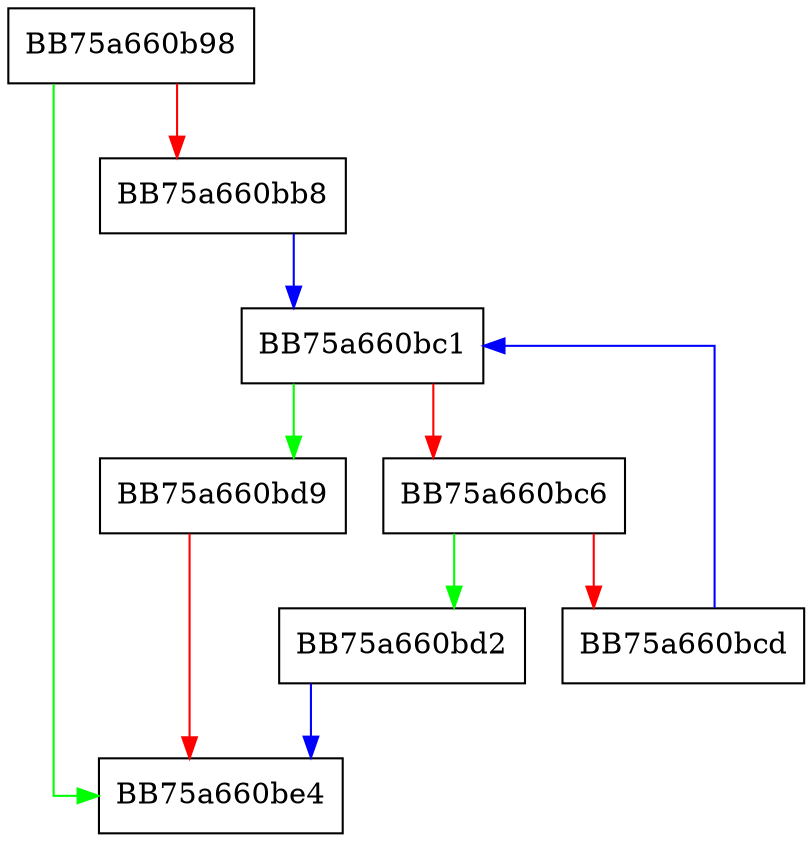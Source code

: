 digraph EnsurePaddingBytes {
  node [shape="box"];
  graph [splines=ortho];
  BB75a660b98 -> BB75a660be4 [color="green"];
  BB75a660b98 -> BB75a660bb8 [color="red"];
  BB75a660bb8 -> BB75a660bc1 [color="blue"];
  BB75a660bc1 -> BB75a660bd9 [color="green"];
  BB75a660bc1 -> BB75a660bc6 [color="red"];
  BB75a660bc6 -> BB75a660bd2 [color="green"];
  BB75a660bc6 -> BB75a660bcd [color="red"];
  BB75a660bcd -> BB75a660bc1 [color="blue"];
  BB75a660bd2 -> BB75a660be4 [color="blue"];
  BB75a660bd9 -> BB75a660be4 [color="red"];
}